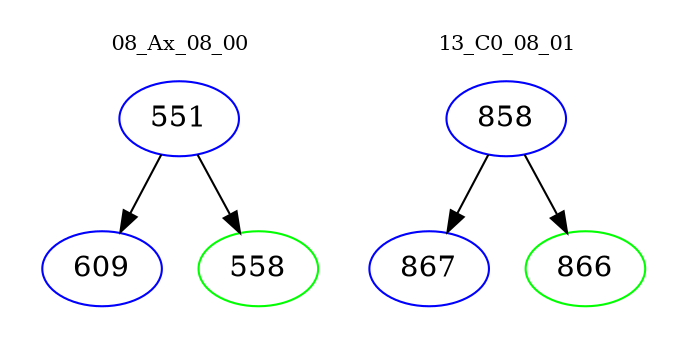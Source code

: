 digraph{
subgraph cluster_0 {
color = white
label = "08_Ax_08_00";
fontsize=10;
T0_551 [label="551", color="blue"]
T0_551 -> T0_609 [color="black"]
T0_609 [label="609", color="blue"]
T0_551 -> T0_558 [color="black"]
T0_558 [label="558", color="green"]
}
subgraph cluster_1 {
color = white
label = "13_C0_08_01";
fontsize=10;
T1_858 [label="858", color="blue"]
T1_858 -> T1_867 [color="black"]
T1_867 [label="867", color="blue"]
T1_858 -> T1_866 [color="black"]
T1_866 [label="866", color="green"]
}
}
